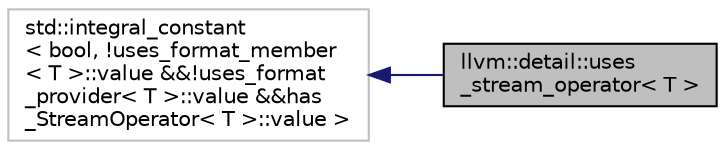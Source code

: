digraph "llvm::detail::uses_stream_operator&lt; T &gt;"
{
 // LATEX_PDF_SIZE
  bgcolor="transparent";
  edge [fontname="Helvetica",fontsize="10",labelfontname="Helvetica",labelfontsize="10"];
  node [fontname="Helvetica",fontsize="10",shape=record];
  rankdir="LR";
  Node1 [label="llvm::detail::uses\l_stream_operator\< T \>",height=0.2,width=0.4,color="black", fillcolor="grey75", style="filled", fontcolor="black",tooltip=" "];
  Node2 -> Node1 [dir="back",color="midnightblue",fontsize="10",style="solid",fontname="Helvetica"];
  Node2 [label="std::integral_constant\l\< bool, !uses_format_member\l\< T \>::value &&!uses_format\l_provider\< T \>::value &&has\l_StreamOperator\< T \>::value \>",height=0.2,width=0.4,color="grey75",tooltip=" "];
}
